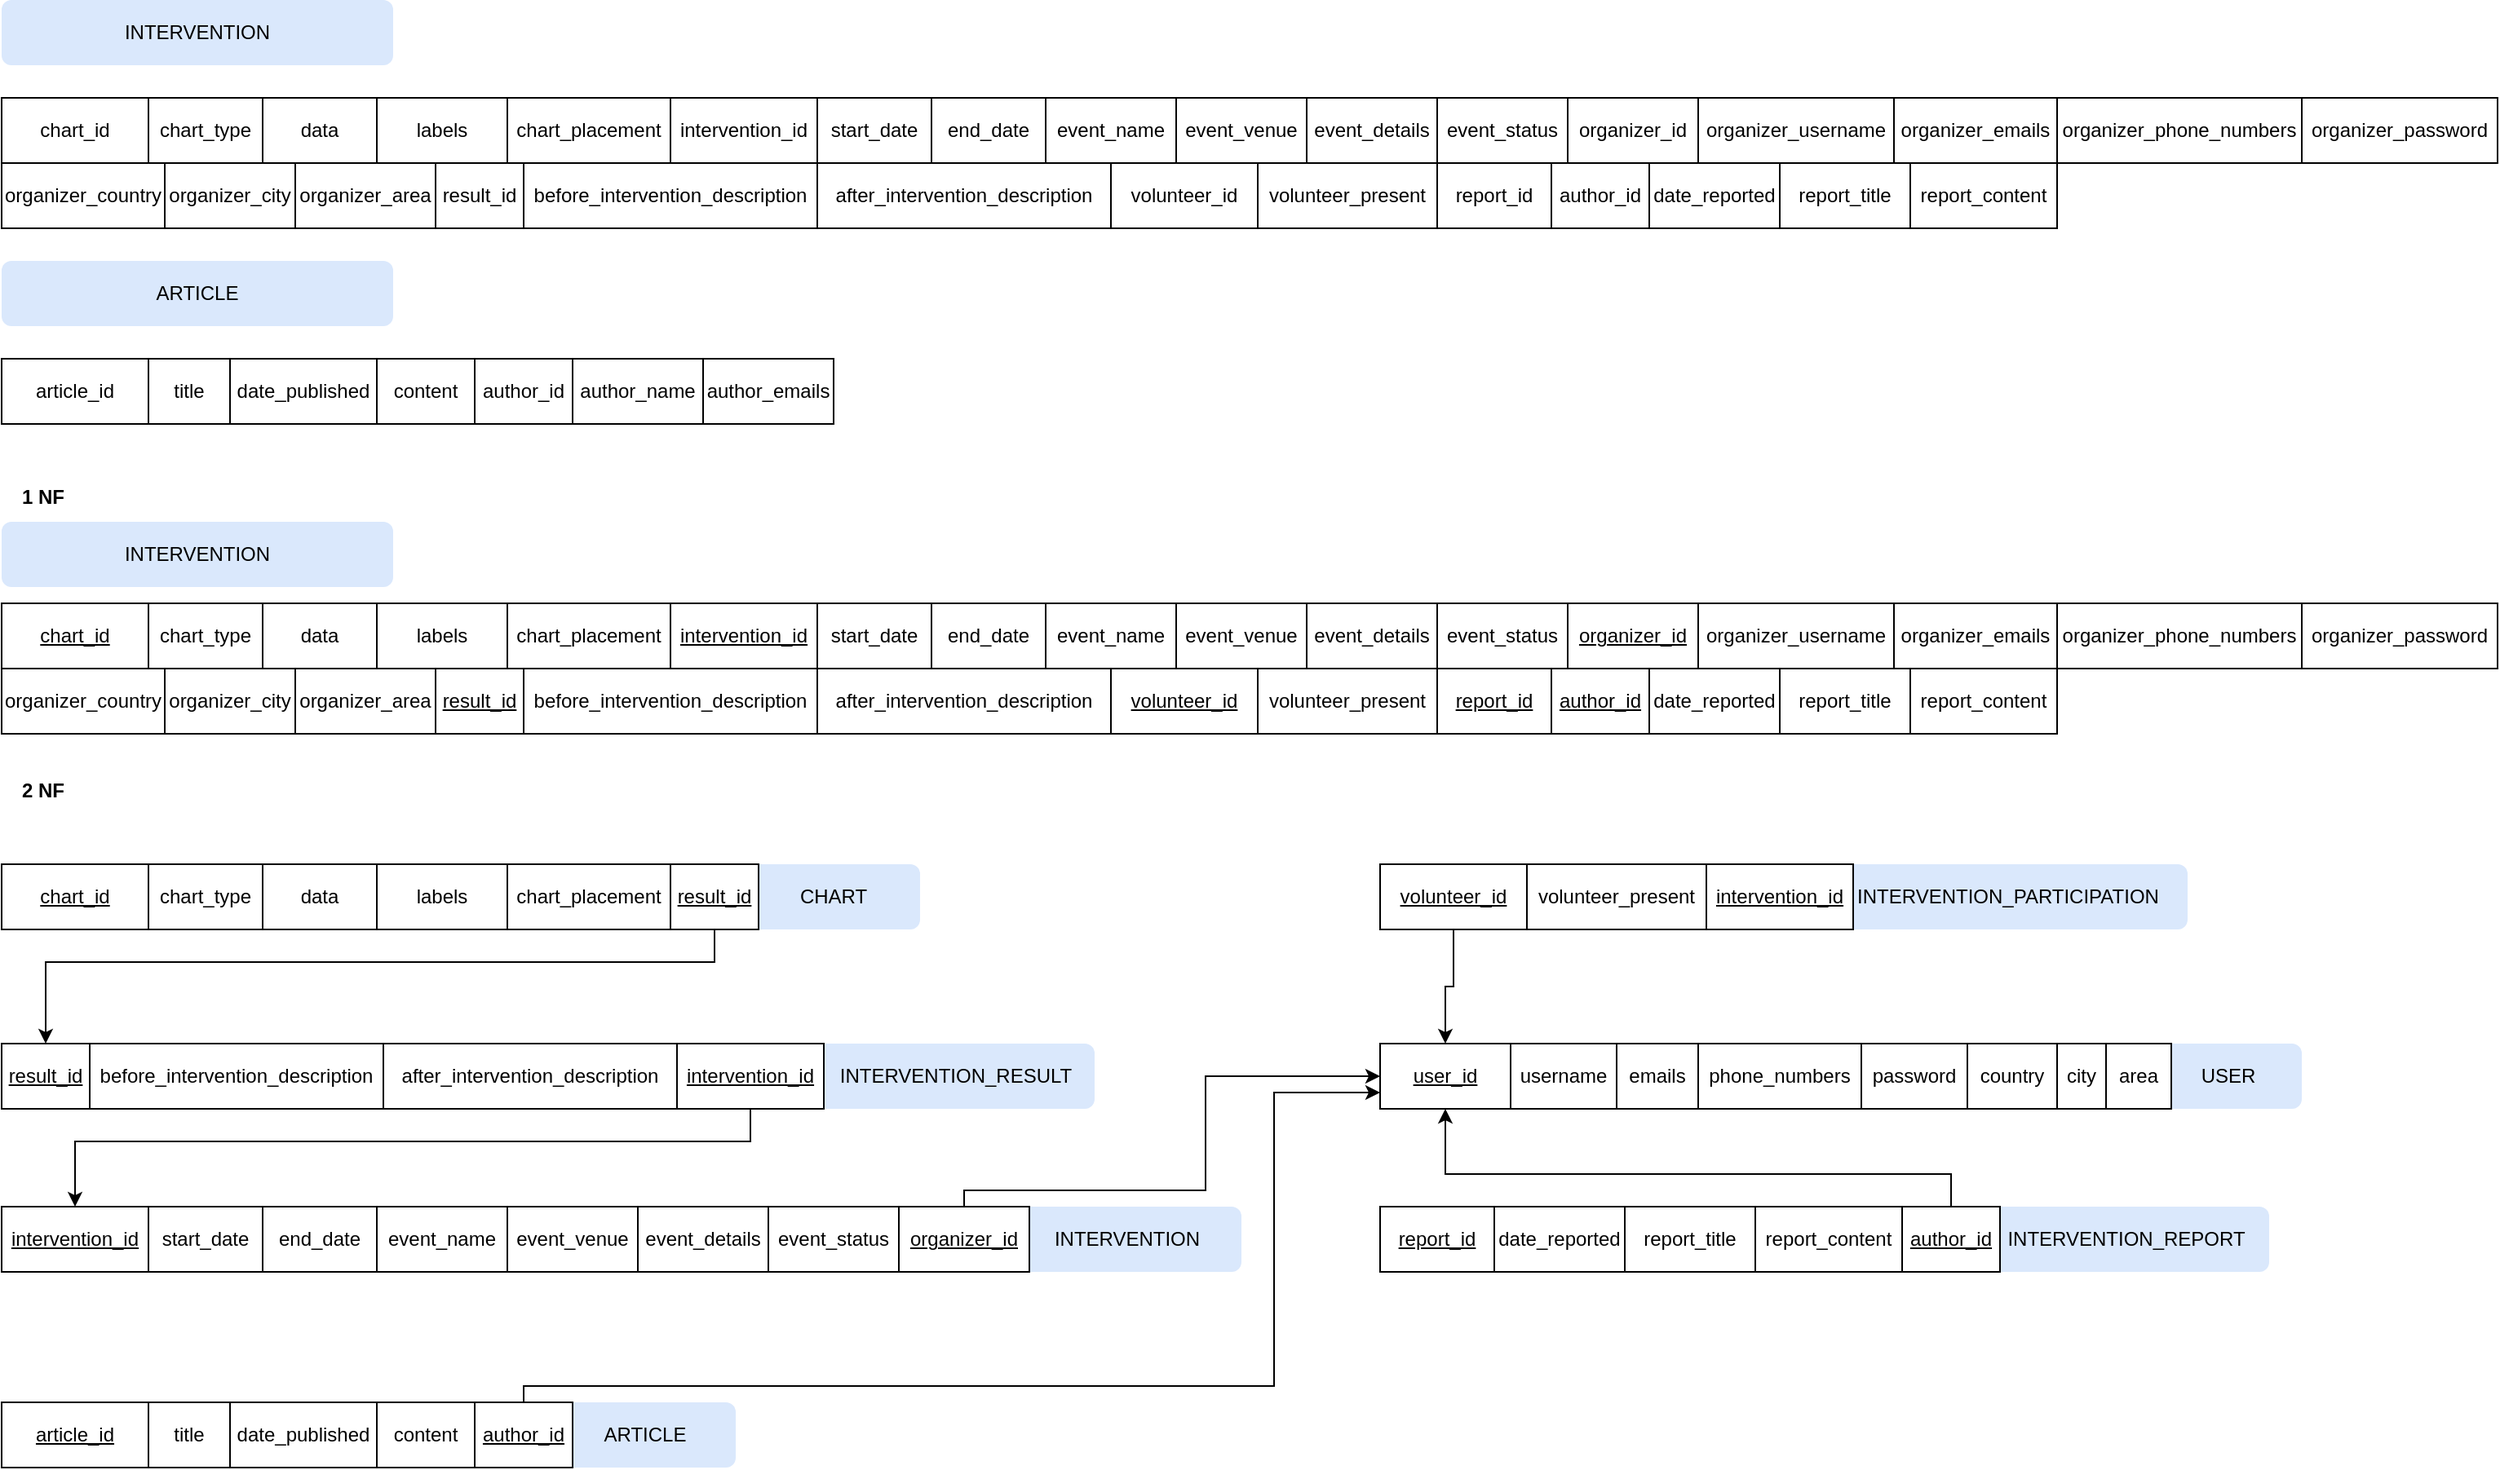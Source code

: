 <mxfile version="24.2.3" type="github">
  <diagram name="Page-1" id="BUNKWT5Qqu0lzgFFmWvQ">
    <mxGraphModel dx="1758" dy="629" grid="1" gridSize="10" guides="1" tooltips="1" connect="1" arrows="1" fold="1" page="1" pageScale="1" pageWidth="1654" pageHeight="1169" math="0" shadow="0">
      <root>
        <mxCell id="0" />
        <mxCell id="1" parent="0" />
        <mxCell id="BMht20Ln3k7jBjvpvkgt-197" value="INTERVENTION_REPORT" style="rounded=1;whiteSpace=wrap;html=1;fillColor=#dae8fc;strokeColor=none;" vertex="1" parent="1">
          <mxGeometry x="1265" y="780" width="175" height="40" as="geometry" />
        </mxCell>
        <mxCell id="BMht20Ln3k7jBjvpvkgt-191" value="INTERVENTION_PARTICIPATION" style="rounded=1;whiteSpace=wrap;html=1;fillColor=#dae8fc;strokeColor=none;" vertex="1" parent="1">
          <mxGeometry x="1170" y="570" width="220" height="40" as="geometry" />
        </mxCell>
        <mxCell id="BMht20Ln3k7jBjvpvkgt-196" value="USER" style="rounded=1;whiteSpace=wrap;html=1;fillColor=#dae8fc;strokeColor=none;" vertex="1" parent="1">
          <mxGeometry x="1370" y="680" width="90" height="40" as="geometry" />
        </mxCell>
        <mxCell id="BMht20Ln3k7jBjvpvkgt-188" value="INTERVENTION" style="rounded=1;whiteSpace=wrap;html=1;fillColor=#dae8fc;strokeColor=none;" vertex="1" parent="1">
          <mxGeometry x="670" y="780" width="140" height="40" as="geometry" />
        </mxCell>
        <mxCell id="BMht20Ln3k7jBjvpvkgt-186" value="INTERVENTION_RESULT" style="rounded=1;whiteSpace=wrap;html=1;fillColor=#dae8fc;strokeColor=none;" vertex="1" parent="1">
          <mxGeometry x="550" y="680" width="170" height="40" as="geometry" />
        </mxCell>
        <mxCell id="BMht20Ln3k7jBjvpvkgt-181" value="CHART" style="rounded=1;whiteSpace=wrap;html=1;fillColor=#dae8fc;strokeColor=none;" vertex="1" parent="1">
          <mxGeometry x="507" y="570" width="106" height="40" as="geometry" />
        </mxCell>
        <mxCell id="BMht20Ln3k7jBjvpvkgt-17" value="INTERVENTION" style="rounded=1;whiteSpace=wrap;html=1;fillColor=#dae8fc;strokeColor=none;" vertex="1" parent="1">
          <mxGeometry x="50" y="40" width="240" height="40" as="geometry" />
        </mxCell>
        <mxCell id="BMht20Ln3k7jBjvpvkgt-18" value="&lt;b&gt;1 NF&lt;/b&gt;" style="text;html=1;align=center;verticalAlign=middle;resizable=0;points=[];autosize=1;strokeColor=none;fillColor=none;" vertex="1" parent="1">
          <mxGeometry x="50" y="330" width="50" height="30" as="geometry" />
        </mxCell>
        <mxCell id="BMht20Ln3k7jBjvpvkgt-35" value="chart_id" style="rounded=0;whiteSpace=wrap;html=1;" vertex="1" parent="1">
          <mxGeometry x="50" y="100" width="90" height="40" as="geometry" />
        </mxCell>
        <mxCell id="BMht20Ln3k7jBjvpvkgt-36" value="chart_type" style="rounded=0;whiteSpace=wrap;html=1;" vertex="1" parent="1">
          <mxGeometry x="140" y="100" width="70" height="40" as="geometry" />
        </mxCell>
        <mxCell id="BMht20Ln3k7jBjvpvkgt-37" value="data" style="rounded=0;whiteSpace=wrap;html=1;" vertex="1" parent="1">
          <mxGeometry x="210" y="100" width="70" height="40" as="geometry" />
        </mxCell>
        <mxCell id="BMht20Ln3k7jBjvpvkgt-38" value="labels" style="rounded=0;whiteSpace=wrap;html=1;" vertex="1" parent="1">
          <mxGeometry x="280" y="100" width="80" height="40" as="geometry" />
        </mxCell>
        <mxCell id="BMht20Ln3k7jBjvpvkgt-39" value="chart_placement" style="rounded=0;whiteSpace=wrap;html=1;" vertex="1" parent="1">
          <mxGeometry x="360" y="100" width="100" height="40" as="geometry" />
        </mxCell>
        <mxCell id="BMht20Ln3k7jBjvpvkgt-51" value="intervention_id" style="rounded=0;whiteSpace=wrap;html=1;" vertex="1" parent="1">
          <mxGeometry x="460" y="100" width="90" height="40" as="geometry" />
        </mxCell>
        <mxCell id="BMht20Ln3k7jBjvpvkgt-52" value="start_date" style="rounded=0;whiteSpace=wrap;html=1;" vertex="1" parent="1">
          <mxGeometry x="550" y="100" width="70" height="40" as="geometry" />
        </mxCell>
        <mxCell id="BMht20Ln3k7jBjvpvkgt-53" value="end_date" style="rounded=0;whiteSpace=wrap;html=1;" vertex="1" parent="1">
          <mxGeometry x="620" y="100" width="70" height="40" as="geometry" />
        </mxCell>
        <mxCell id="BMht20Ln3k7jBjvpvkgt-54" value="event_name" style="rounded=0;whiteSpace=wrap;html=1;" vertex="1" parent="1">
          <mxGeometry x="690" y="100" width="80" height="40" as="geometry" />
        </mxCell>
        <mxCell id="BMht20Ln3k7jBjvpvkgt-55" value="event_venue" style="rounded=0;whiteSpace=wrap;html=1;" vertex="1" parent="1">
          <mxGeometry x="770" y="100" width="80" height="40" as="geometry" />
        </mxCell>
        <mxCell id="BMht20Ln3k7jBjvpvkgt-56" value="event_details" style="rounded=0;whiteSpace=wrap;html=1;" vertex="1" parent="1">
          <mxGeometry x="850" y="100" width="80" height="40" as="geometry" />
        </mxCell>
        <mxCell id="BMht20Ln3k7jBjvpvkgt-57" value="event_status" style="rounded=0;whiteSpace=wrap;html=1;" vertex="1" parent="1">
          <mxGeometry x="930" y="100" width="80" height="40" as="geometry" />
        </mxCell>
        <mxCell id="BMht20Ln3k7jBjvpvkgt-58" value="organizer_id" style="rounded=0;whiteSpace=wrap;html=1;" vertex="1" parent="1">
          <mxGeometry x="1010" y="100" width="80" height="40" as="geometry" />
        </mxCell>
        <mxCell id="BMht20Ln3k7jBjvpvkgt-59" value="organizer_username" style="rounded=0;whiteSpace=wrap;html=1;" vertex="1" parent="1">
          <mxGeometry x="1090" y="100" width="120" height="40" as="geometry" />
        </mxCell>
        <mxCell id="BMht20Ln3k7jBjvpvkgt-60" value="organizer_emails" style="rounded=0;whiteSpace=wrap;html=1;" vertex="1" parent="1">
          <mxGeometry x="1210" y="100" width="100" height="40" as="geometry" />
        </mxCell>
        <mxCell id="BMht20Ln3k7jBjvpvkgt-61" value="organizer_phone_numbers" style="rounded=0;whiteSpace=wrap;html=1;" vertex="1" parent="1">
          <mxGeometry x="1310" y="100" width="150" height="40" as="geometry" />
        </mxCell>
        <mxCell id="BMht20Ln3k7jBjvpvkgt-62" value="organizer_password" style="rounded=0;whiteSpace=wrap;html=1;" vertex="1" parent="1">
          <mxGeometry x="1460" y="100" width="120" height="40" as="geometry" />
        </mxCell>
        <mxCell id="BMht20Ln3k7jBjvpvkgt-63" value="organizer_country" style="rounded=0;whiteSpace=wrap;html=1;" vertex="1" parent="1">
          <mxGeometry x="50" y="140" width="100" height="40" as="geometry" />
        </mxCell>
        <mxCell id="BMht20Ln3k7jBjvpvkgt-64" value="organizer_city" style="rounded=0;whiteSpace=wrap;html=1;" vertex="1" parent="1">
          <mxGeometry x="150" y="140" width="80" height="40" as="geometry" />
        </mxCell>
        <mxCell id="BMht20Ln3k7jBjvpvkgt-65" value="organizer_area" style="rounded=0;whiteSpace=wrap;html=1;" vertex="1" parent="1">
          <mxGeometry x="230" y="140" width="86" height="40" as="geometry" />
        </mxCell>
        <mxCell id="BMht20Ln3k7jBjvpvkgt-66" value="result_id" style="rounded=0;whiteSpace=wrap;html=1;" vertex="1" parent="1">
          <mxGeometry x="316" y="140" width="54" height="40" as="geometry" />
        </mxCell>
        <mxCell id="BMht20Ln3k7jBjvpvkgt-67" value="before_intervention_description" style="rounded=0;whiteSpace=wrap;html=1;" vertex="1" parent="1">
          <mxGeometry x="370" y="140" width="180" height="40" as="geometry" />
        </mxCell>
        <mxCell id="BMht20Ln3k7jBjvpvkgt-68" value="after_intervention_description" style="rounded=0;whiteSpace=wrap;html=1;" vertex="1" parent="1">
          <mxGeometry x="550" y="140" width="180" height="40" as="geometry" />
        </mxCell>
        <mxCell id="BMht20Ln3k7jBjvpvkgt-69" value="volunteer_id" style="rounded=0;whiteSpace=wrap;html=1;" vertex="1" parent="1">
          <mxGeometry x="730" y="140" width="90" height="40" as="geometry" />
        </mxCell>
        <mxCell id="BMht20Ln3k7jBjvpvkgt-70" value="volunteer_present" style="rounded=0;whiteSpace=wrap;html=1;" vertex="1" parent="1">
          <mxGeometry x="820" y="140" width="110" height="40" as="geometry" />
        </mxCell>
        <mxCell id="BMht20Ln3k7jBjvpvkgt-71" value="report_id" style="rounded=0;whiteSpace=wrap;html=1;" vertex="1" parent="1">
          <mxGeometry x="930" y="140" width="70" height="40" as="geometry" />
        </mxCell>
        <mxCell id="BMht20Ln3k7jBjvpvkgt-72" value="date_reported" style="rounded=0;whiteSpace=wrap;html=1;" vertex="1" parent="1">
          <mxGeometry x="1060" y="140" width="80" height="40" as="geometry" />
        </mxCell>
        <mxCell id="BMht20Ln3k7jBjvpvkgt-73" value="report_title" style="rounded=0;whiteSpace=wrap;html=1;" vertex="1" parent="1">
          <mxGeometry x="1140" y="140" width="80" height="40" as="geometry" />
        </mxCell>
        <mxCell id="BMht20Ln3k7jBjvpvkgt-74" value="report_content" style="rounded=0;whiteSpace=wrap;html=1;" vertex="1" parent="1">
          <mxGeometry x="1220" y="140" width="90" height="40" as="geometry" />
        </mxCell>
        <mxCell id="BMht20Ln3k7jBjvpvkgt-75" value="chart_id" style="rounded=0;whiteSpace=wrap;html=1;fontStyle=4" vertex="1" parent="1">
          <mxGeometry x="50" y="410" width="90" height="40" as="geometry" />
        </mxCell>
        <mxCell id="BMht20Ln3k7jBjvpvkgt-76" value="chart_type" style="rounded=0;whiteSpace=wrap;html=1;" vertex="1" parent="1">
          <mxGeometry x="140" y="410" width="70" height="40" as="geometry" />
        </mxCell>
        <mxCell id="BMht20Ln3k7jBjvpvkgt-77" value="data" style="rounded=0;whiteSpace=wrap;html=1;" vertex="1" parent="1">
          <mxGeometry x="210" y="410" width="70" height="40" as="geometry" />
        </mxCell>
        <mxCell id="BMht20Ln3k7jBjvpvkgt-78" value="labels" style="rounded=0;whiteSpace=wrap;html=1;" vertex="1" parent="1">
          <mxGeometry x="280" y="410" width="80" height="40" as="geometry" />
        </mxCell>
        <mxCell id="BMht20Ln3k7jBjvpvkgt-79" value="chart_placement" style="rounded=0;whiteSpace=wrap;html=1;" vertex="1" parent="1">
          <mxGeometry x="360" y="410" width="100" height="40" as="geometry" />
        </mxCell>
        <mxCell id="BMht20Ln3k7jBjvpvkgt-80" value="intervention_id" style="rounded=0;whiteSpace=wrap;html=1;fontStyle=4" vertex="1" parent="1">
          <mxGeometry x="460" y="410" width="90" height="40" as="geometry" />
        </mxCell>
        <mxCell id="BMht20Ln3k7jBjvpvkgt-81" value="start_date" style="rounded=0;whiteSpace=wrap;html=1;" vertex="1" parent="1">
          <mxGeometry x="550" y="410" width="70" height="40" as="geometry" />
        </mxCell>
        <mxCell id="BMht20Ln3k7jBjvpvkgt-82" value="end_date" style="rounded=0;whiteSpace=wrap;html=1;" vertex="1" parent="1">
          <mxGeometry x="620" y="410" width="70" height="40" as="geometry" />
        </mxCell>
        <mxCell id="BMht20Ln3k7jBjvpvkgt-83" value="event_name" style="rounded=0;whiteSpace=wrap;html=1;" vertex="1" parent="1">
          <mxGeometry x="690" y="410" width="80" height="40" as="geometry" />
        </mxCell>
        <mxCell id="BMht20Ln3k7jBjvpvkgt-84" value="event_venue" style="rounded=0;whiteSpace=wrap;html=1;" vertex="1" parent="1">
          <mxGeometry x="770" y="410" width="80" height="40" as="geometry" />
        </mxCell>
        <mxCell id="BMht20Ln3k7jBjvpvkgt-85" value="event_details" style="rounded=0;whiteSpace=wrap;html=1;" vertex="1" parent="1">
          <mxGeometry x="850" y="410" width="80" height="40" as="geometry" />
        </mxCell>
        <mxCell id="BMht20Ln3k7jBjvpvkgt-86" value="event_status" style="rounded=0;whiteSpace=wrap;html=1;" vertex="1" parent="1">
          <mxGeometry x="930" y="410" width="80" height="40" as="geometry" />
        </mxCell>
        <mxCell id="BMht20Ln3k7jBjvpvkgt-87" value="organizer_id" style="rounded=0;whiteSpace=wrap;html=1;fontStyle=4" vertex="1" parent="1">
          <mxGeometry x="1010" y="410" width="80" height="40" as="geometry" />
        </mxCell>
        <mxCell id="BMht20Ln3k7jBjvpvkgt-88" value="organizer_username" style="rounded=0;whiteSpace=wrap;html=1;" vertex="1" parent="1">
          <mxGeometry x="1090" y="410" width="120" height="40" as="geometry" />
        </mxCell>
        <mxCell id="BMht20Ln3k7jBjvpvkgt-89" value="organizer_emails" style="rounded=0;whiteSpace=wrap;html=1;" vertex="1" parent="1">
          <mxGeometry x="1210" y="410" width="100" height="40" as="geometry" />
        </mxCell>
        <mxCell id="BMht20Ln3k7jBjvpvkgt-90" value="organizer_phone_numbers" style="rounded=0;whiteSpace=wrap;html=1;" vertex="1" parent="1">
          <mxGeometry x="1310" y="410" width="150" height="40" as="geometry" />
        </mxCell>
        <mxCell id="BMht20Ln3k7jBjvpvkgt-91" value="organizer_password" style="rounded=0;whiteSpace=wrap;html=1;" vertex="1" parent="1">
          <mxGeometry x="1460" y="410" width="120" height="40" as="geometry" />
        </mxCell>
        <mxCell id="BMht20Ln3k7jBjvpvkgt-92" value="organizer_country" style="rounded=0;whiteSpace=wrap;html=1;" vertex="1" parent="1">
          <mxGeometry x="50" y="450" width="100" height="40" as="geometry" />
        </mxCell>
        <mxCell id="BMht20Ln3k7jBjvpvkgt-93" value="organizer_city" style="rounded=0;whiteSpace=wrap;html=1;" vertex="1" parent="1">
          <mxGeometry x="150" y="450" width="80" height="40" as="geometry" />
        </mxCell>
        <mxCell id="BMht20Ln3k7jBjvpvkgt-94" value="organizer_area" style="rounded=0;whiteSpace=wrap;html=1;" vertex="1" parent="1">
          <mxGeometry x="230" y="450" width="86" height="40" as="geometry" />
        </mxCell>
        <mxCell id="BMht20Ln3k7jBjvpvkgt-95" value="result_id" style="rounded=0;whiteSpace=wrap;html=1;fontStyle=4" vertex="1" parent="1">
          <mxGeometry x="316" y="450" width="54" height="40" as="geometry" />
        </mxCell>
        <mxCell id="BMht20Ln3k7jBjvpvkgt-96" value="before_intervention_description" style="rounded=0;whiteSpace=wrap;html=1;" vertex="1" parent="1">
          <mxGeometry x="370" y="450" width="180" height="40" as="geometry" />
        </mxCell>
        <mxCell id="BMht20Ln3k7jBjvpvkgt-97" value="after_intervention_description" style="rounded=0;whiteSpace=wrap;html=1;" vertex="1" parent="1">
          <mxGeometry x="550" y="450" width="180" height="40" as="geometry" />
        </mxCell>
        <mxCell id="BMht20Ln3k7jBjvpvkgt-98" value="volunteer_id" style="rounded=0;whiteSpace=wrap;html=1;fontStyle=4" vertex="1" parent="1">
          <mxGeometry x="730" y="450" width="90" height="40" as="geometry" />
        </mxCell>
        <mxCell id="BMht20Ln3k7jBjvpvkgt-99" value="volunteer_present" style="rounded=0;whiteSpace=wrap;html=1;" vertex="1" parent="1">
          <mxGeometry x="820" y="450" width="110" height="40" as="geometry" />
        </mxCell>
        <mxCell id="BMht20Ln3k7jBjvpvkgt-100" value="report_id" style="rounded=0;whiteSpace=wrap;html=1;fontStyle=4" vertex="1" parent="1">
          <mxGeometry x="930" y="450" width="70" height="40" as="geometry" />
        </mxCell>
        <mxCell id="BMht20Ln3k7jBjvpvkgt-101" value="date_reported" style="rounded=0;whiteSpace=wrap;html=1;" vertex="1" parent="1">
          <mxGeometry x="1060" y="450" width="80" height="40" as="geometry" />
        </mxCell>
        <mxCell id="BMht20Ln3k7jBjvpvkgt-102" value="report_title" style="rounded=0;whiteSpace=wrap;html=1;" vertex="1" parent="1">
          <mxGeometry x="1140" y="450" width="80" height="40" as="geometry" />
        </mxCell>
        <mxCell id="BMht20Ln3k7jBjvpvkgt-103" value="report_content" style="rounded=0;whiteSpace=wrap;html=1;" vertex="1" parent="1">
          <mxGeometry x="1220" y="450" width="90" height="40" as="geometry" />
        </mxCell>
        <mxCell id="BMht20Ln3k7jBjvpvkgt-133" value="article_id" style="rounded=0;whiteSpace=wrap;html=1;" vertex="1" parent="1">
          <mxGeometry x="50" y="260" width="90" height="40" as="geometry" />
        </mxCell>
        <mxCell id="BMht20Ln3k7jBjvpvkgt-134" value="title" style="rounded=0;whiteSpace=wrap;html=1;" vertex="1" parent="1">
          <mxGeometry x="140" y="260" width="50" height="40" as="geometry" />
        </mxCell>
        <mxCell id="BMht20Ln3k7jBjvpvkgt-135" value="date_published" style="rounded=0;whiteSpace=wrap;html=1;" vertex="1" parent="1">
          <mxGeometry x="190" y="260" width="90" height="40" as="geometry" />
        </mxCell>
        <mxCell id="BMht20Ln3k7jBjvpvkgt-136" value="content" style="rounded=0;whiteSpace=wrap;html=1;" vertex="1" parent="1">
          <mxGeometry x="280" y="260" width="60" height="40" as="geometry" />
        </mxCell>
        <mxCell id="BMht20Ln3k7jBjvpvkgt-137" value="author_name" style="rounded=0;whiteSpace=wrap;html=1;" vertex="1" parent="1">
          <mxGeometry x="400" y="260" width="80" height="40" as="geometry" />
        </mxCell>
        <mxCell id="BMht20Ln3k7jBjvpvkgt-138" value="author_emails" style="rounded=0;whiteSpace=wrap;html=1;" vertex="1" parent="1">
          <mxGeometry x="480" y="260" width="80" height="40" as="geometry" />
        </mxCell>
        <mxCell id="BMht20Ln3k7jBjvpvkgt-139" value="ARTICLE" style="rounded=1;whiteSpace=wrap;html=1;fillColor=#dae8fc;strokeColor=none;" vertex="1" parent="1">
          <mxGeometry x="50" y="200" width="240" height="40" as="geometry" />
        </mxCell>
        <mxCell id="BMht20Ln3k7jBjvpvkgt-140" value="author_id" style="rounded=0;whiteSpace=wrap;html=1;" vertex="1" parent="1">
          <mxGeometry x="340" y="260" width="60" height="40" as="geometry" />
        </mxCell>
        <mxCell id="BMht20Ln3k7jBjvpvkgt-141" value="INTERVENTION" style="rounded=1;whiteSpace=wrap;html=1;fillColor=#dae8fc;strokeColor=none;" vertex="1" parent="1">
          <mxGeometry x="50" y="360" width="240" height="40" as="geometry" />
        </mxCell>
        <mxCell id="BMht20Ln3k7jBjvpvkgt-142" value="article_id" style="rounded=0;whiteSpace=wrap;html=1;fontStyle=4" vertex="1" parent="1">
          <mxGeometry x="50" y="900" width="90" height="40" as="geometry" />
        </mxCell>
        <mxCell id="BMht20Ln3k7jBjvpvkgt-143" value="title" style="rounded=0;whiteSpace=wrap;html=1;" vertex="1" parent="1">
          <mxGeometry x="140" y="900" width="50" height="40" as="geometry" />
        </mxCell>
        <mxCell id="BMht20Ln3k7jBjvpvkgt-144" value="date_published" style="rounded=0;whiteSpace=wrap;html=1;" vertex="1" parent="1">
          <mxGeometry x="190" y="900" width="90" height="40" as="geometry" />
        </mxCell>
        <mxCell id="BMht20Ln3k7jBjvpvkgt-145" value="content" style="rounded=0;whiteSpace=wrap;html=1;" vertex="1" parent="1">
          <mxGeometry x="280" y="900" width="60" height="40" as="geometry" />
        </mxCell>
        <mxCell id="BMht20Ln3k7jBjvpvkgt-148" value="ARTICLE" style="rounded=1;whiteSpace=wrap;html=1;fillColor=#dae8fc;strokeColor=none;" vertex="1" parent="1">
          <mxGeometry x="389" y="900" width="111" height="40" as="geometry" />
        </mxCell>
        <mxCell id="BMht20Ln3k7jBjvpvkgt-198" style="edgeStyle=orthogonalEdgeStyle;rounded=0;orthogonalLoop=1;jettySize=auto;html=1;entryX=0;entryY=0.75;entryDx=0;entryDy=0;exitX=0.5;exitY=0;exitDx=0;exitDy=0;" edge="1" parent="1" source="BMht20Ln3k7jBjvpvkgt-149" target="BMht20Ln3k7jBjvpvkgt-163">
          <mxGeometry relative="1" as="geometry">
            <Array as="points">
              <mxPoint x="370" y="890" />
              <mxPoint x="830" y="890" />
              <mxPoint x="830" y="710" />
            </Array>
          </mxGeometry>
        </mxCell>
        <mxCell id="BMht20Ln3k7jBjvpvkgt-149" value="author_id" style="rounded=0;whiteSpace=wrap;html=1;fontStyle=4" vertex="1" parent="1">
          <mxGeometry x="340" y="900" width="60" height="40" as="geometry" />
        </mxCell>
        <mxCell id="BMht20Ln3k7jBjvpvkgt-150" value="&lt;b&gt;2 NF&lt;/b&gt;" style="text;html=1;align=center;verticalAlign=middle;resizable=0;points=[];autosize=1;strokeColor=none;fillColor=none;" vertex="1" parent="1">
          <mxGeometry x="50" y="510" width="50" height="30" as="geometry" />
        </mxCell>
        <mxCell id="BMht20Ln3k7jBjvpvkgt-151" value="chart_id" style="rounded=0;whiteSpace=wrap;html=1;fontStyle=4" vertex="1" parent="1">
          <mxGeometry x="50" y="570" width="90" height="40" as="geometry" />
        </mxCell>
        <mxCell id="BMht20Ln3k7jBjvpvkgt-152" value="chart_type" style="rounded=0;whiteSpace=wrap;html=1;" vertex="1" parent="1">
          <mxGeometry x="140" y="570" width="70" height="40" as="geometry" />
        </mxCell>
        <mxCell id="BMht20Ln3k7jBjvpvkgt-153" value="data" style="rounded=0;whiteSpace=wrap;html=1;" vertex="1" parent="1">
          <mxGeometry x="210" y="570" width="70" height="40" as="geometry" />
        </mxCell>
        <mxCell id="BMht20Ln3k7jBjvpvkgt-154" value="labels" style="rounded=0;whiteSpace=wrap;html=1;" vertex="1" parent="1">
          <mxGeometry x="280" y="570" width="80" height="40" as="geometry" />
        </mxCell>
        <mxCell id="BMht20Ln3k7jBjvpvkgt-155" value="chart_placement" style="rounded=0;whiteSpace=wrap;html=1;" vertex="1" parent="1">
          <mxGeometry x="360" y="570" width="100" height="40" as="geometry" />
        </mxCell>
        <mxCell id="BMht20Ln3k7jBjvpvkgt-156" value="intervention_id" style="rounded=0;whiteSpace=wrap;html=1;fontStyle=4" vertex="1" parent="1">
          <mxGeometry x="50" y="780" width="90" height="40" as="geometry" />
        </mxCell>
        <mxCell id="BMht20Ln3k7jBjvpvkgt-157" value="start_date" style="rounded=0;whiteSpace=wrap;html=1;" vertex="1" parent="1">
          <mxGeometry x="140" y="780" width="70" height="40" as="geometry" />
        </mxCell>
        <mxCell id="BMht20Ln3k7jBjvpvkgt-158" value="end_date" style="rounded=0;whiteSpace=wrap;html=1;" vertex="1" parent="1">
          <mxGeometry x="210" y="780" width="70" height="40" as="geometry" />
        </mxCell>
        <mxCell id="BMht20Ln3k7jBjvpvkgt-159" value="event_name" style="rounded=0;whiteSpace=wrap;html=1;" vertex="1" parent="1">
          <mxGeometry x="280" y="780" width="80" height="40" as="geometry" />
        </mxCell>
        <mxCell id="BMht20Ln3k7jBjvpvkgt-160" value="event_venue" style="rounded=0;whiteSpace=wrap;html=1;" vertex="1" parent="1">
          <mxGeometry x="360" y="780" width="80" height="40" as="geometry" />
        </mxCell>
        <mxCell id="BMht20Ln3k7jBjvpvkgt-161" value="event_details" style="rounded=0;whiteSpace=wrap;html=1;" vertex="1" parent="1">
          <mxGeometry x="440" y="780" width="80" height="40" as="geometry" />
        </mxCell>
        <mxCell id="BMht20Ln3k7jBjvpvkgt-162" value="event_status" style="rounded=0;whiteSpace=wrap;html=1;" vertex="1" parent="1">
          <mxGeometry x="520" y="780" width="80" height="40" as="geometry" />
        </mxCell>
        <mxCell id="BMht20Ln3k7jBjvpvkgt-163" value="user_id" style="rounded=0;whiteSpace=wrap;html=1;fontStyle=4" vertex="1" parent="1">
          <mxGeometry x="895" y="680" width="80" height="40" as="geometry" />
        </mxCell>
        <mxCell id="BMht20Ln3k7jBjvpvkgt-164" value="username" style="rounded=0;whiteSpace=wrap;html=1;" vertex="1" parent="1">
          <mxGeometry x="975" y="680" width="65" height="40" as="geometry" />
        </mxCell>
        <mxCell id="BMht20Ln3k7jBjvpvkgt-165" value="emails" style="rounded=0;whiteSpace=wrap;html=1;" vertex="1" parent="1">
          <mxGeometry x="1040" y="680" width="50" height="40" as="geometry" />
        </mxCell>
        <mxCell id="BMht20Ln3k7jBjvpvkgt-166" value="phone_numbers" style="rounded=0;whiteSpace=wrap;html=1;" vertex="1" parent="1">
          <mxGeometry x="1090" y="680" width="100" height="40" as="geometry" />
        </mxCell>
        <mxCell id="BMht20Ln3k7jBjvpvkgt-167" value="password" style="rounded=0;whiteSpace=wrap;html=1;" vertex="1" parent="1">
          <mxGeometry x="1190" y="680" width="65" height="40" as="geometry" />
        </mxCell>
        <mxCell id="BMht20Ln3k7jBjvpvkgt-168" value="country" style="rounded=0;whiteSpace=wrap;html=1;" vertex="1" parent="1">
          <mxGeometry x="1255" y="680" width="55" height="40" as="geometry" />
        </mxCell>
        <mxCell id="BMht20Ln3k7jBjvpvkgt-169" value="city" style="rounded=0;whiteSpace=wrap;html=1;" vertex="1" parent="1">
          <mxGeometry x="1310" y="680" width="30" height="40" as="geometry" />
        </mxCell>
        <mxCell id="BMht20Ln3k7jBjvpvkgt-170" value="area" style="rounded=0;whiteSpace=wrap;html=1;" vertex="1" parent="1">
          <mxGeometry x="1340" y="680" width="40" height="40" as="geometry" />
        </mxCell>
        <mxCell id="BMht20Ln3k7jBjvpvkgt-202" style="edgeStyle=orthogonalEdgeStyle;rounded=0;orthogonalLoop=1;jettySize=auto;html=1;entryX=0.5;entryY=0;entryDx=0;entryDy=0;" edge="1" parent="1" source="BMht20Ln3k7jBjvpvkgt-174" target="BMht20Ln3k7jBjvpvkgt-163">
          <mxGeometry relative="1" as="geometry" />
        </mxCell>
        <mxCell id="BMht20Ln3k7jBjvpvkgt-174" value="volunteer_id" style="rounded=0;whiteSpace=wrap;html=1;fontStyle=4" vertex="1" parent="1">
          <mxGeometry x="895" y="570" width="90" height="40" as="geometry" />
        </mxCell>
        <mxCell id="BMht20Ln3k7jBjvpvkgt-175" value="volunteer_present" style="rounded=0;whiteSpace=wrap;html=1;" vertex="1" parent="1">
          <mxGeometry x="985" y="570" width="110" height="40" as="geometry" />
        </mxCell>
        <mxCell id="BMht20Ln3k7jBjvpvkgt-176" value="report_id" style="rounded=0;whiteSpace=wrap;html=1;fontStyle=4" vertex="1" parent="1">
          <mxGeometry x="895" y="780" width="70" height="40" as="geometry" />
        </mxCell>
        <mxCell id="BMht20Ln3k7jBjvpvkgt-177" value="date_reported" style="rounded=0;whiteSpace=wrap;html=1;" vertex="1" parent="1">
          <mxGeometry x="965" y="780" width="80" height="40" as="geometry" />
        </mxCell>
        <mxCell id="BMht20Ln3k7jBjvpvkgt-178" value="report_title" style="rounded=0;whiteSpace=wrap;html=1;" vertex="1" parent="1">
          <mxGeometry x="1045" y="780" width="80" height="40" as="geometry" />
        </mxCell>
        <mxCell id="BMht20Ln3k7jBjvpvkgt-179" value="report_content" style="rounded=0;whiteSpace=wrap;html=1;" vertex="1" parent="1">
          <mxGeometry x="1125" y="780" width="90" height="40" as="geometry" />
        </mxCell>
        <mxCell id="BMht20Ln3k7jBjvpvkgt-201" style="edgeStyle=orthogonalEdgeStyle;rounded=0;orthogonalLoop=1;jettySize=auto;html=1;entryX=0.5;entryY=0;entryDx=0;entryDy=0;" edge="1" parent="1" source="BMht20Ln3k7jBjvpvkgt-180" target="BMht20Ln3k7jBjvpvkgt-183">
          <mxGeometry relative="1" as="geometry">
            <Array as="points">
              <mxPoint x="487" y="630" />
              <mxPoint x="77" y="630" />
            </Array>
          </mxGeometry>
        </mxCell>
        <mxCell id="BMht20Ln3k7jBjvpvkgt-180" value="result_id" style="rounded=0;whiteSpace=wrap;html=1;fontStyle=4" vertex="1" parent="1">
          <mxGeometry x="460" y="570" width="54" height="40" as="geometry" />
        </mxCell>
        <mxCell id="BMht20Ln3k7jBjvpvkgt-200" style="edgeStyle=orthogonalEdgeStyle;rounded=0;orthogonalLoop=1;jettySize=auto;html=1;entryX=0.5;entryY=0;entryDx=0;entryDy=0;" edge="1" parent="1" source="BMht20Ln3k7jBjvpvkgt-182" target="BMht20Ln3k7jBjvpvkgt-156">
          <mxGeometry relative="1" as="geometry">
            <Array as="points">
              <mxPoint x="509" y="740" />
              <mxPoint x="95" y="740" />
            </Array>
          </mxGeometry>
        </mxCell>
        <mxCell id="BMht20Ln3k7jBjvpvkgt-182" value="intervention_id" style="rounded=0;whiteSpace=wrap;html=1;fontStyle=4" vertex="1" parent="1">
          <mxGeometry x="464" y="680" width="90" height="40" as="geometry" />
        </mxCell>
        <mxCell id="BMht20Ln3k7jBjvpvkgt-183" value="result_id" style="rounded=0;whiteSpace=wrap;html=1;fontStyle=4" vertex="1" parent="1">
          <mxGeometry x="50" y="680" width="54" height="40" as="geometry" />
        </mxCell>
        <mxCell id="BMht20Ln3k7jBjvpvkgt-184" value="before_intervention_description" style="rounded=0;whiteSpace=wrap;html=1;" vertex="1" parent="1">
          <mxGeometry x="104" y="680" width="180" height="40" as="geometry" />
        </mxCell>
        <mxCell id="BMht20Ln3k7jBjvpvkgt-185" value="after_intervention_description" style="rounded=0;whiteSpace=wrap;html=1;" vertex="1" parent="1">
          <mxGeometry x="284" y="680" width="180" height="40" as="geometry" />
        </mxCell>
        <mxCell id="BMht20Ln3k7jBjvpvkgt-199" style="edgeStyle=orthogonalEdgeStyle;rounded=0;orthogonalLoop=1;jettySize=auto;html=1;entryX=0;entryY=0.5;entryDx=0;entryDy=0;" edge="1" parent="1" source="BMht20Ln3k7jBjvpvkgt-187" target="BMht20Ln3k7jBjvpvkgt-163">
          <mxGeometry relative="1" as="geometry">
            <Array as="points">
              <mxPoint x="640" y="770" />
              <mxPoint x="788" y="770" />
              <mxPoint x="788" y="700" />
            </Array>
          </mxGeometry>
        </mxCell>
        <mxCell id="BMht20Ln3k7jBjvpvkgt-187" value="organizer_id" style="rounded=0;whiteSpace=wrap;html=1;fontStyle=4" vertex="1" parent="1">
          <mxGeometry x="600" y="780" width="80" height="40" as="geometry" />
        </mxCell>
        <mxCell id="BMht20Ln3k7jBjvpvkgt-189" value="intervention_id" style="rounded=0;whiteSpace=wrap;html=1;fontStyle=4" vertex="1" parent="1">
          <mxGeometry x="1095" y="570" width="90" height="40" as="geometry" />
        </mxCell>
        <mxCell id="BMht20Ln3k7jBjvpvkgt-192" value="author_id" style="rounded=0;whiteSpace=wrap;html=1;" vertex="1" parent="1">
          <mxGeometry x="1000" y="140" width="60" height="40" as="geometry" />
        </mxCell>
        <mxCell id="BMht20Ln3k7jBjvpvkgt-194" value="author_id" style="rounded=0;whiteSpace=wrap;html=1;fontStyle=4" vertex="1" parent="1">
          <mxGeometry x="1000" y="450" width="60" height="40" as="geometry" />
        </mxCell>
        <mxCell id="BMht20Ln3k7jBjvpvkgt-203" style="edgeStyle=orthogonalEdgeStyle;rounded=0;orthogonalLoop=1;jettySize=auto;html=1;entryX=0.5;entryY=1;entryDx=0;entryDy=0;" edge="1" parent="1" source="BMht20Ln3k7jBjvpvkgt-195" target="BMht20Ln3k7jBjvpvkgt-163">
          <mxGeometry relative="1" as="geometry">
            <Array as="points">
              <mxPoint x="1245" y="760" />
              <mxPoint x="935" y="760" />
            </Array>
          </mxGeometry>
        </mxCell>
        <mxCell id="BMht20Ln3k7jBjvpvkgt-195" value="author_id" style="rounded=0;whiteSpace=wrap;html=1;fontStyle=4" vertex="1" parent="1">
          <mxGeometry x="1215" y="780" width="60" height="40" as="geometry" />
        </mxCell>
      </root>
    </mxGraphModel>
  </diagram>
</mxfile>

